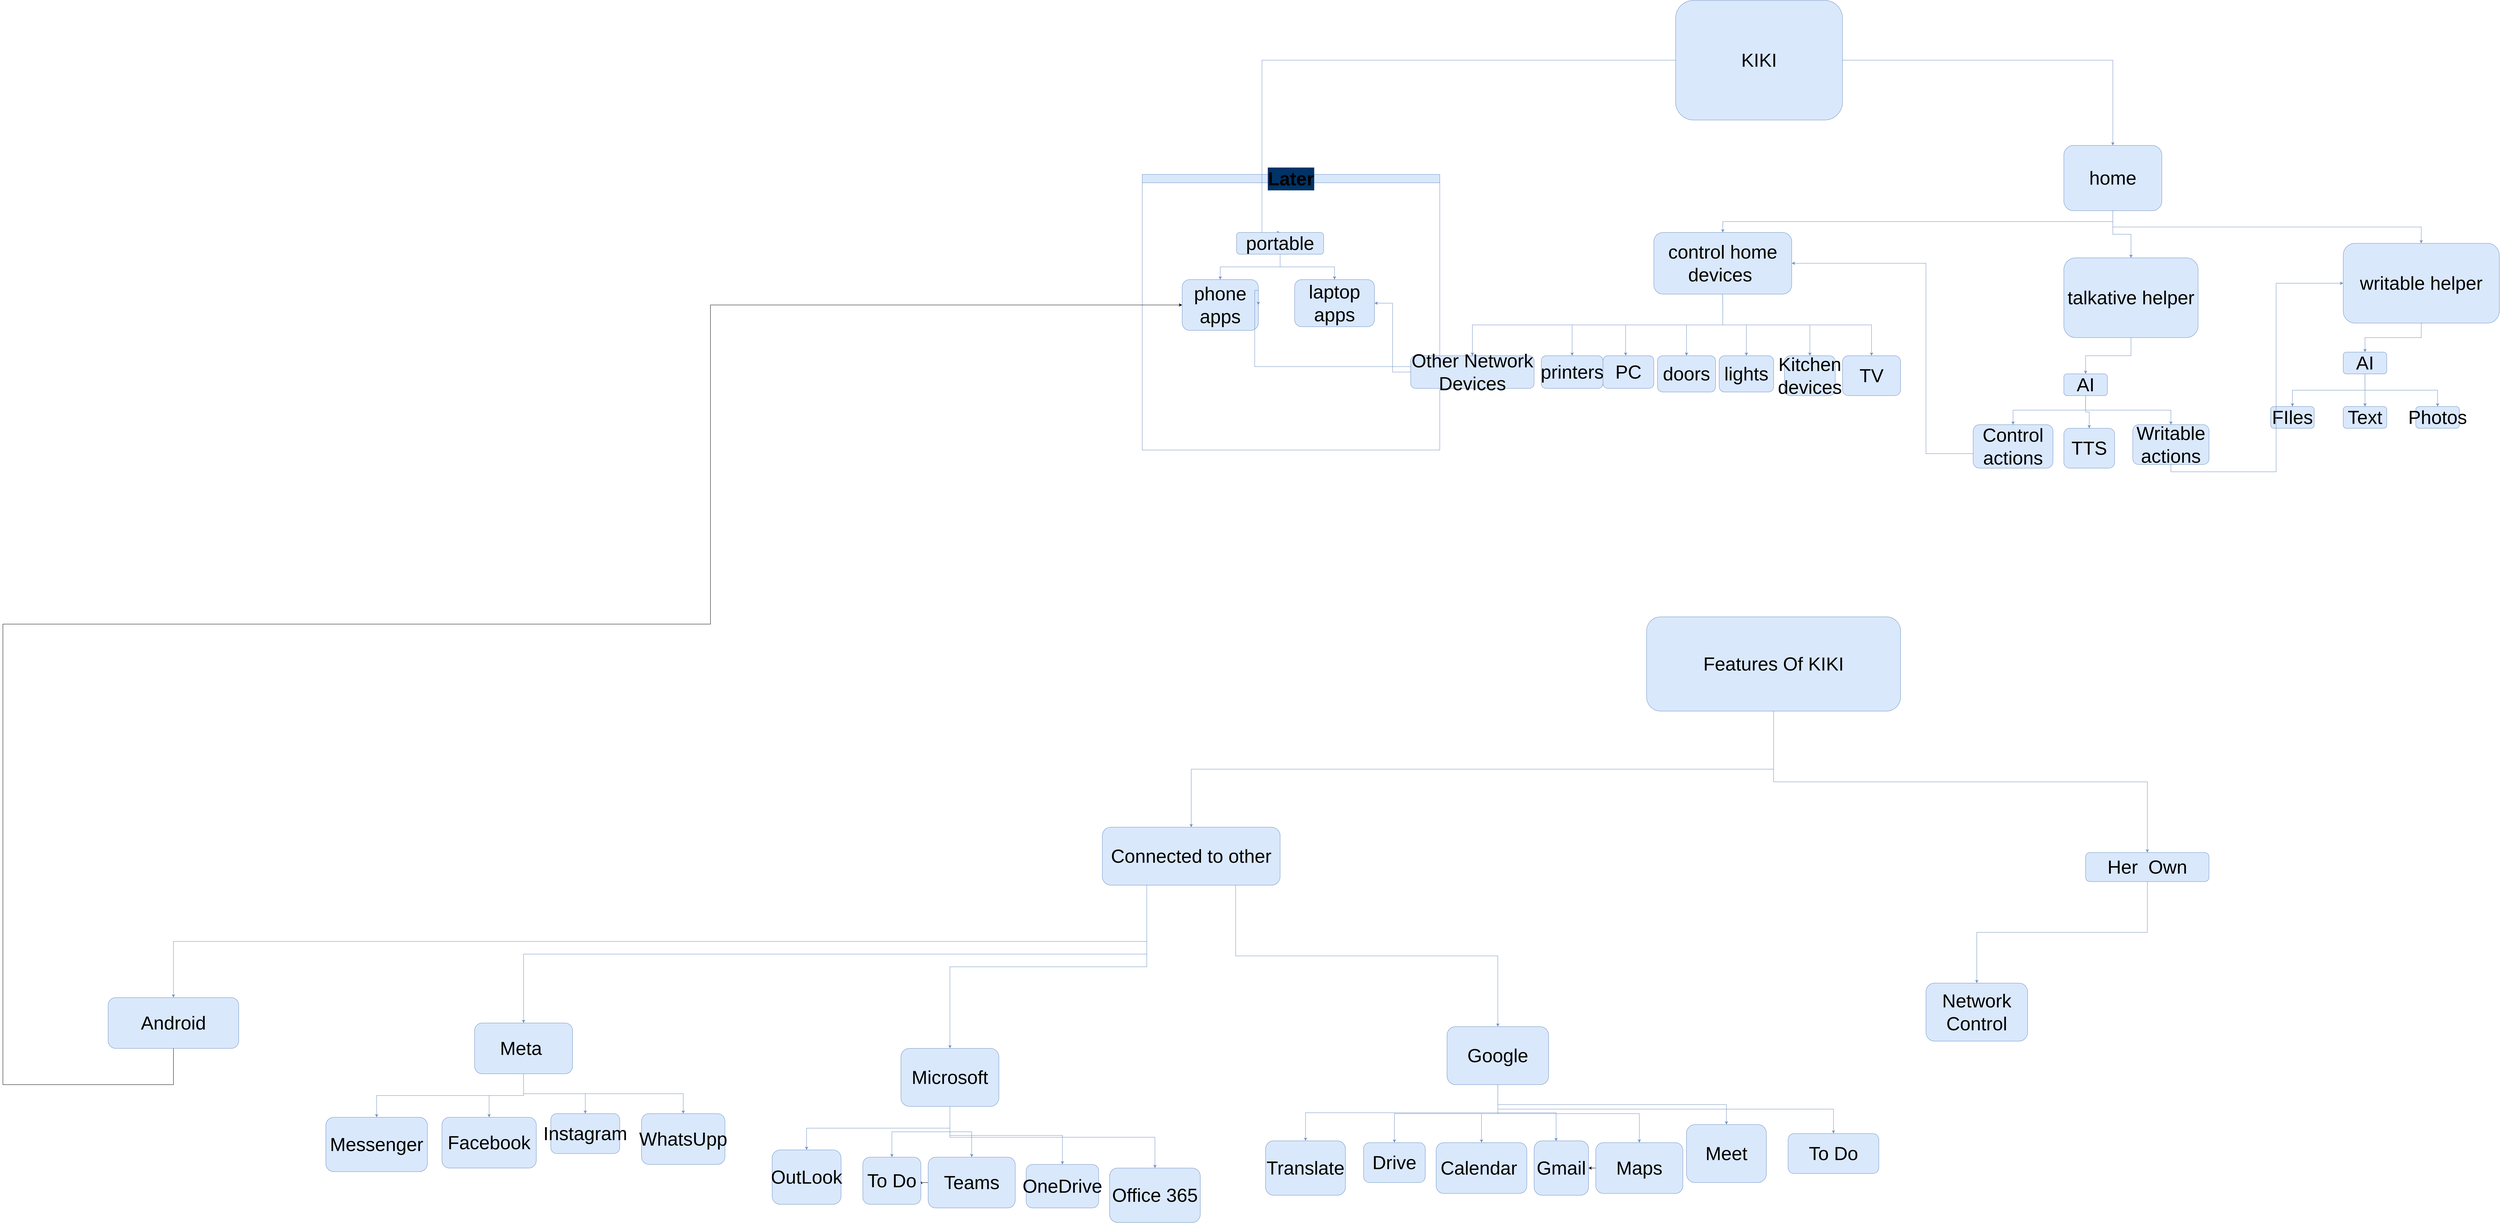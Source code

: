 <mxfile version="21.1.2" type="github">
  <diagram name="Strona-1" id="PI9fa6KRbpcqjx04Dy3F">
    <mxGraphModel dx="9353" dy="3190" grid="1" gridSize="10" guides="1" tooltips="1" connect="1" arrows="1" fold="1" page="0" pageScale="1" pageWidth="827" pageHeight="1169" math="0" shadow="0">
      <root>
        <object label="" id="0">
          <mxCell />
        </object>
        <mxCell id="1" parent="0" />
        <mxCell id="wgz8BLLzfPJGVLbiUXuB-59" value="Later" style="swimlane;whiteSpace=wrap;html=1;strokeColor=#6c8ebf;fillColor=#dae8fc;separatorColor=none;noLabel=0;portConstraintRotation=0;snapToPoint=1;backgroundOutline=0;labelBackgroundColor=#003366;fontSize=52;" parent="1" vertex="1">
          <mxGeometry x="-900" y="390" width="820" height="760" as="geometry" />
        </mxCell>
        <mxCell id="wgz8BLLzfPJGVLbiUXuB-6" style="edgeStyle=orthogonalEdgeStyle;rounded=0;orthogonalLoop=1;jettySize=auto;html=1;exitX=1;exitY=0.5;exitDx=0;exitDy=0;labelBackgroundColor=none;fontColor=default;strokeColor=#6c8ebf;fillColor=#dae8fc;fontSize=52;" parent="1" source="wgz8BLLzfPJGVLbiUXuB-1" target="wgz8BLLzfPJGVLbiUXuB-2" edge="1">
          <mxGeometry relative="1" as="geometry" />
        </mxCell>
        <mxCell id="wgz8BLLzfPJGVLbiUXuB-7" style="edgeStyle=orthogonalEdgeStyle;rounded=0;orthogonalLoop=1;jettySize=auto;html=1;exitX=0;exitY=0.5;exitDx=0;exitDy=0;entryX=0.5;entryY=0;entryDx=0;entryDy=0;labelBackgroundColor=none;fontColor=default;strokeColor=#6c8ebf;fillColor=#dae8fc;fontSize=52;" parent="1" source="wgz8BLLzfPJGVLbiUXuB-1" target="wgz8BLLzfPJGVLbiUXuB-3" edge="1">
          <mxGeometry relative="1" as="geometry">
            <Array as="points">
              <mxPoint x="-570" y="75" />
              <mxPoint x="-570" y="550" />
            </Array>
          </mxGeometry>
        </mxCell>
        <mxCell id="wgz8BLLzfPJGVLbiUXuB-1" value="KIKI" style="rounded=1;whiteSpace=wrap;html=1;labelBackgroundColor=none;fillColor=#dae8fc;strokeColor=#6c8ebf;fontSize=52;" parent="1" vertex="1">
          <mxGeometry x="570" y="-90" width="460" height="330" as="geometry" />
        </mxCell>
        <mxCell id="wgz8BLLzfPJGVLbiUXuB-8" style="edgeStyle=orthogonalEdgeStyle;rounded=0;orthogonalLoop=1;jettySize=auto;html=1;exitX=0.5;exitY=1;exitDx=0;exitDy=0;entryX=0.5;entryY=0;entryDx=0;entryDy=0;labelBackgroundColor=none;fontColor=default;strokeColor=#6c8ebf;fillColor=#dae8fc;fontSize=52;" parent="1" source="wgz8BLLzfPJGVLbiUXuB-2" target="wgz8BLLzfPJGVLbiUXuB-5" edge="1">
          <mxGeometry relative="1" as="geometry" />
        </mxCell>
        <mxCell id="wgz8BLLzfPJGVLbiUXuB-9" style="edgeStyle=orthogonalEdgeStyle;rounded=0;orthogonalLoop=1;jettySize=auto;html=1;exitX=0.5;exitY=1;exitDx=0;exitDy=0;entryX=0.5;entryY=0;entryDx=0;entryDy=0;labelBackgroundColor=none;fontColor=default;strokeColor=#6c8ebf;fillColor=#dae8fc;fontSize=52;" parent="1" source="wgz8BLLzfPJGVLbiUXuB-2" target="wgz8BLLzfPJGVLbiUXuB-4" edge="1">
          <mxGeometry relative="1" as="geometry" />
        </mxCell>
        <mxCell id="wgz8BLLzfPJGVLbiUXuB-11" style="edgeStyle=orthogonalEdgeStyle;rounded=0;orthogonalLoop=1;jettySize=auto;html=1;exitX=0.5;exitY=1;exitDx=0;exitDy=0;labelBackgroundColor=none;fontColor=default;strokeColor=#6c8ebf;fillColor=#dae8fc;fontSize=52;" parent="1" source="wgz8BLLzfPJGVLbiUXuB-2" target="wgz8BLLzfPJGVLbiUXuB-10" edge="1">
          <mxGeometry relative="1" as="geometry" />
        </mxCell>
        <mxCell id="wgz8BLLzfPJGVLbiUXuB-2" value="home" style="rounded=1;whiteSpace=wrap;html=1;labelBackgroundColor=none;fillColor=#dae8fc;strokeColor=#6c8ebf;fontSize=52;" parent="1" vertex="1">
          <mxGeometry x="1639.94" y="310" width="270.06" height="180" as="geometry" />
        </mxCell>
        <mxCell id="wgz8BLLzfPJGVLbiUXuB-16" style="edgeStyle=orthogonalEdgeStyle;rounded=0;orthogonalLoop=1;jettySize=auto;html=1;exitX=0.5;exitY=1;exitDx=0;exitDy=0;entryX=0.5;entryY=0;entryDx=0;entryDy=0;labelBackgroundColor=none;fontColor=default;strokeColor=#6c8ebf;fillColor=#dae8fc;fontSize=52;" parent="1" source="wgz8BLLzfPJGVLbiUXuB-3" target="wgz8BLLzfPJGVLbiUXuB-13" edge="1">
          <mxGeometry relative="1" as="geometry" />
        </mxCell>
        <mxCell id="wgz8BLLzfPJGVLbiUXuB-17" style="edgeStyle=orthogonalEdgeStyle;rounded=0;orthogonalLoop=1;jettySize=auto;html=1;exitX=0.5;exitY=1;exitDx=0;exitDy=0;entryX=0.5;entryY=0;entryDx=0;entryDy=0;labelBackgroundColor=none;fontColor=default;strokeColor=#6c8ebf;fillColor=#dae8fc;fontSize=52;" parent="1" source="wgz8BLLzfPJGVLbiUXuB-3" target="wgz8BLLzfPJGVLbiUXuB-14" edge="1">
          <mxGeometry relative="1" as="geometry" />
        </mxCell>
        <mxCell id="wgz8BLLzfPJGVLbiUXuB-3" value="portable" style="rounded=1;whiteSpace=wrap;html=1;labelBackgroundColor=none;fillColor=#dae8fc;strokeColor=#6c8ebf;fontSize=52;" parent="1" vertex="1">
          <mxGeometry x="-640" y="550" width="240" height="60" as="geometry" />
        </mxCell>
        <mxCell id="wgz8BLLzfPJGVLbiUXuB-19" style="edgeStyle=orthogonalEdgeStyle;rounded=0;orthogonalLoop=1;jettySize=auto;html=1;exitX=0.5;exitY=1;exitDx=0;exitDy=0;labelBackgroundColor=none;fontColor=default;strokeColor=#6c8ebf;fillColor=#dae8fc;fontSize=52;" parent="1" source="wgz8BLLzfPJGVLbiUXuB-4" target="wgz8BLLzfPJGVLbiUXuB-18" edge="1">
          <mxGeometry relative="1" as="geometry" />
        </mxCell>
        <mxCell id="wgz8BLLzfPJGVLbiUXuB-4" value="talkative helper" style="rounded=1;whiteSpace=wrap;html=1;labelBackgroundColor=none;fillColor=#dae8fc;strokeColor=#6c8ebf;fontSize=52;" parent="1" vertex="1">
          <mxGeometry x="1639.94" y="620" width="370.06" height="220" as="geometry" />
        </mxCell>
        <mxCell id="wgz8BLLzfPJGVLbiUXuB-38" style="edgeStyle=orthogonalEdgeStyle;rounded=0;orthogonalLoop=1;jettySize=auto;html=1;exitX=0.5;exitY=1;exitDx=0;exitDy=0;entryX=0.5;entryY=0;entryDx=0;entryDy=0;labelBackgroundColor=none;fontColor=default;strokeColor=#6c8ebf;fillColor=#dae8fc;fontSize=52;" parent="1" source="wgz8BLLzfPJGVLbiUXuB-5" target="wgz8BLLzfPJGVLbiUXuB-37" edge="1">
          <mxGeometry relative="1" as="geometry" />
        </mxCell>
        <mxCell id="wgz8BLLzfPJGVLbiUXuB-41" style="edgeStyle=orthogonalEdgeStyle;rounded=0;orthogonalLoop=1;jettySize=auto;html=1;exitX=0.5;exitY=1;exitDx=0;exitDy=0;entryX=0.5;entryY=0;entryDx=0;entryDy=0;labelBackgroundColor=none;fontColor=default;strokeColor=#6c8ebf;fillColor=#dae8fc;fontSize=52;" parent="1" source="wgz8BLLzfPJGVLbiUXuB-5" target="wgz8BLLzfPJGVLbiUXuB-39" edge="1">
          <mxGeometry relative="1" as="geometry" />
        </mxCell>
        <mxCell id="wgz8BLLzfPJGVLbiUXuB-42" style="edgeStyle=orthogonalEdgeStyle;rounded=0;orthogonalLoop=1;jettySize=auto;html=1;exitX=0.5;exitY=1;exitDx=0;exitDy=0;labelBackgroundColor=none;fontColor=default;strokeColor=#6c8ebf;fillColor=#dae8fc;fontSize=52;" parent="1" source="wgz8BLLzfPJGVLbiUXuB-5" target="wgz8BLLzfPJGVLbiUXuB-40" edge="1">
          <mxGeometry relative="1" as="geometry" />
        </mxCell>
        <mxCell id="wgz8BLLzfPJGVLbiUXuB-51" style="edgeStyle=orthogonalEdgeStyle;rounded=0;orthogonalLoop=1;jettySize=auto;html=1;exitX=0.5;exitY=1;exitDx=0;exitDy=0;entryX=0.445;entryY=-0.001;entryDx=0;entryDy=0;entryPerimeter=0;labelBackgroundColor=none;fontColor=default;strokeColor=#6c8ebf;fillColor=#dae8fc;fontSize=52;" parent="1" source="wgz8BLLzfPJGVLbiUXuB-5" target="wgz8BLLzfPJGVLbiUXuB-50" edge="1">
          <mxGeometry relative="1" as="geometry" />
        </mxCell>
        <mxCell id="wgz8BLLzfPJGVLbiUXuB-53" style="edgeStyle=orthogonalEdgeStyle;rounded=0;orthogonalLoop=1;jettySize=auto;html=1;exitX=0.5;exitY=1;exitDx=0;exitDy=0;labelBackgroundColor=none;fontColor=default;strokeColor=#6c8ebf;fillColor=#dae8fc;fontSize=52;" parent="1" source="wgz8BLLzfPJGVLbiUXuB-5" target="wgz8BLLzfPJGVLbiUXuB-52" edge="1">
          <mxGeometry relative="1" as="geometry" />
        </mxCell>
        <mxCell id="wgz8BLLzfPJGVLbiUXuB-55" style="edgeStyle=orthogonalEdgeStyle;rounded=0;orthogonalLoop=1;jettySize=auto;html=1;exitX=0.5;exitY=1;exitDx=0;exitDy=0;entryX=0.5;entryY=0;entryDx=0;entryDy=0;labelBackgroundColor=none;fontColor=default;strokeColor=#6c8ebf;fillColor=#dae8fc;fontSize=52;" parent="1" source="wgz8BLLzfPJGVLbiUXuB-5" target="wgz8BLLzfPJGVLbiUXuB-54" edge="1">
          <mxGeometry relative="1" as="geometry">
            <mxPoint x="129.999" y="890" as="targetPoint" />
          </mxGeometry>
        </mxCell>
        <mxCell id="wgz8BLLzfPJGVLbiUXuB-58" style="edgeStyle=orthogonalEdgeStyle;rounded=0;orthogonalLoop=1;jettySize=auto;html=1;exitX=0.5;exitY=1;exitDx=0;exitDy=0;entryX=0.5;entryY=0;entryDx=0;entryDy=0;labelBackgroundColor=none;fontColor=default;strokeColor=#6c8ebf;fillColor=#dae8fc;fontSize=52;" parent="1" source="wgz8BLLzfPJGVLbiUXuB-5" target="wgz8BLLzfPJGVLbiUXuB-15" edge="1">
          <mxGeometry relative="1" as="geometry" />
        </mxCell>
        <mxCell id="wgz8BLLzfPJGVLbiUXuB-5" value="control home devices&amp;nbsp;" style="rounded=1;whiteSpace=wrap;html=1;labelBackgroundColor=none;fillColor=#dae8fc;strokeColor=#6c8ebf;fontSize=52;" parent="1" vertex="1">
          <mxGeometry x="509.94" y="550" width="380.06" height="170" as="geometry" />
        </mxCell>
        <mxCell id="wgz8BLLzfPJGVLbiUXuB-21" style="edgeStyle=orthogonalEdgeStyle;rounded=0;orthogonalLoop=1;jettySize=auto;html=1;exitX=0.5;exitY=1;exitDx=0;exitDy=0;labelBackgroundColor=none;fontColor=default;strokeColor=#6c8ebf;fillColor=#dae8fc;fontSize=52;" parent="1" source="wgz8BLLzfPJGVLbiUXuB-10" target="wgz8BLLzfPJGVLbiUXuB-20" edge="1">
          <mxGeometry relative="1" as="geometry" />
        </mxCell>
        <mxCell id="wgz8BLLzfPJGVLbiUXuB-10" value="writable helper" style="rounded=1;whiteSpace=wrap;html=1;labelBackgroundColor=none;fillColor=#dae8fc;strokeColor=#6c8ebf;fontSize=52;" parent="1" vertex="1">
          <mxGeometry x="2409.94" y="580" width="430.06" height="220" as="geometry" />
        </mxCell>
        <mxCell id="wgz8BLLzfPJGVLbiUXuB-13" value="phone apps" style="rounded=1;whiteSpace=wrap;html=1;labelBackgroundColor=none;fillColor=#dae8fc;strokeColor=#6c8ebf;fontSize=52;" parent="1" vertex="1">
          <mxGeometry x="-790" y="680" width="210" height="140" as="geometry" />
        </mxCell>
        <mxCell id="wgz8BLLzfPJGVLbiUXuB-14" value="laptop apps" style="rounded=1;whiteSpace=wrap;html=1;labelBackgroundColor=none;fillColor=#dae8fc;strokeColor=#6c8ebf;fontSize=52;" parent="1" vertex="1">
          <mxGeometry x="-480" y="680" width="220" height="130" as="geometry" />
        </mxCell>
        <mxCell id="wgz8BLLzfPJGVLbiUXuB-15" value="TV" style="rounded=1;whiteSpace=wrap;html=1;labelBackgroundColor=none;fillColor=#dae8fc;strokeColor=#6c8ebf;fontSize=52;" parent="1" vertex="1">
          <mxGeometry x="1029.94" y="890" width="160.06" height="110" as="geometry" />
        </mxCell>
        <mxCell id="wgz8BLLzfPJGVLbiUXuB-23" style="edgeStyle=orthogonalEdgeStyle;rounded=0;orthogonalLoop=1;jettySize=auto;html=1;exitX=0.5;exitY=1;exitDx=0;exitDy=0;entryX=0.5;entryY=0;entryDx=0;entryDy=0;labelBackgroundColor=none;fontColor=default;strokeColor=#6c8ebf;fillColor=#dae8fc;fontSize=52;" parent="1" source="wgz8BLLzfPJGVLbiUXuB-18" target="wgz8BLLzfPJGVLbiUXuB-22" edge="1">
          <mxGeometry relative="1" as="geometry" />
        </mxCell>
        <mxCell id="wgz8BLLzfPJGVLbiUXuB-32" style="edgeStyle=orthogonalEdgeStyle;rounded=0;orthogonalLoop=1;jettySize=auto;html=1;exitX=0.5;exitY=1;exitDx=0;exitDy=0;entryX=0.5;entryY=0;entryDx=0;entryDy=0;labelBackgroundColor=none;fontColor=default;strokeColor=#6c8ebf;fillColor=#dae8fc;fontSize=52;" parent="1" source="wgz8BLLzfPJGVLbiUXuB-18" target="wgz8BLLzfPJGVLbiUXuB-31" edge="1">
          <mxGeometry relative="1" as="geometry" />
        </mxCell>
        <mxCell id="wgz8BLLzfPJGVLbiUXuB-35" style="edgeStyle=orthogonalEdgeStyle;rounded=0;orthogonalLoop=1;jettySize=auto;html=1;exitX=0.5;exitY=1;exitDx=0;exitDy=0;entryX=0.5;entryY=0;entryDx=0;entryDy=0;labelBackgroundColor=none;fontColor=default;strokeColor=#6c8ebf;fillColor=#dae8fc;fontSize=52;" parent="1" source="wgz8BLLzfPJGVLbiUXuB-18" target="wgz8BLLzfPJGVLbiUXuB-34" edge="1">
          <mxGeometry relative="1" as="geometry">
            <mxPoint x="1500" y="1080" as="targetPoint" />
          </mxGeometry>
        </mxCell>
        <mxCell id="wgz8BLLzfPJGVLbiUXuB-18" value="AI" style="rounded=1;whiteSpace=wrap;html=1;labelBackgroundColor=none;fillColor=#dae8fc;strokeColor=#6c8ebf;fontSize=52;" parent="1" vertex="1">
          <mxGeometry x="1639.94" y="940" width="120" height="60" as="geometry" />
        </mxCell>
        <mxCell id="wgz8BLLzfPJGVLbiUXuB-27" style="edgeStyle=orthogonalEdgeStyle;rounded=0;orthogonalLoop=1;jettySize=auto;html=1;exitX=0.5;exitY=1;exitDx=0;exitDy=0;entryX=0.5;entryY=0;entryDx=0;entryDy=0;labelBackgroundColor=none;fontColor=default;strokeColor=#6c8ebf;fillColor=#dae8fc;fontSize=52;" parent="1" source="wgz8BLLzfPJGVLbiUXuB-20" target="wgz8BLLzfPJGVLbiUXuB-24" edge="1">
          <mxGeometry relative="1" as="geometry" />
        </mxCell>
        <mxCell id="wgz8BLLzfPJGVLbiUXuB-28" style="edgeStyle=orthogonalEdgeStyle;rounded=0;orthogonalLoop=1;jettySize=auto;html=1;exitX=0.5;exitY=1;exitDx=0;exitDy=0;entryX=0.5;entryY=0;entryDx=0;entryDy=0;labelBackgroundColor=none;fontColor=default;strokeColor=#6c8ebf;fillColor=#dae8fc;fontSize=52;" parent="1" source="wgz8BLLzfPJGVLbiUXuB-20" target="wgz8BLLzfPJGVLbiUXuB-25" edge="1">
          <mxGeometry relative="1" as="geometry" />
        </mxCell>
        <mxCell id="wgz8BLLzfPJGVLbiUXuB-29" style="edgeStyle=orthogonalEdgeStyle;rounded=0;orthogonalLoop=1;jettySize=auto;html=1;exitX=0.5;exitY=1;exitDx=0;exitDy=0;entryX=0.5;entryY=0;entryDx=0;entryDy=0;labelBackgroundColor=none;fontColor=default;strokeColor=#6c8ebf;fillColor=#dae8fc;fontSize=52;" parent="1" source="wgz8BLLzfPJGVLbiUXuB-20" target="wgz8BLLzfPJGVLbiUXuB-26" edge="1">
          <mxGeometry relative="1" as="geometry" />
        </mxCell>
        <mxCell id="wgz8BLLzfPJGVLbiUXuB-20" value="AI" style="rounded=1;whiteSpace=wrap;html=1;labelBackgroundColor=none;fillColor=#dae8fc;strokeColor=#6c8ebf;fontSize=52;" parent="1" vertex="1">
          <mxGeometry x="2409.94" y="880" width="120" height="60" as="geometry" />
        </mxCell>
        <mxCell id="wgz8BLLzfPJGVLbiUXuB-22" value="TTS" style="rounded=1;whiteSpace=wrap;html=1;labelBackgroundColor=none;fillColor=#dae8fc;strokeColor=#6c8ebf;fontSize=52;" parent="1" vertex="1">
          <mxGeometry x="1639.94" y="1090" width="140" height="110" as="geometry" />
        </mxCell>
        <mxCell id="wgz8BLLzfPJGVLbiUXuB-24" value="FIles" style="rounded=1;whiteSpace=wrap;html=1;labelBackgroundColor=none;fillColor=#dae8fc;strokeColor=#6c8ebf;fontSize=52;" parent="1" vertex="1">
          <mxGeometry x="2209.94" y="1030" width="120" height="60" as="geometry" />
        </mxCell>
        <mxCell id="wgz8BLLzfPJGVLbiUXuB-25" value="Text" style="rounded=1;whiteSpace=wrap;html=1;labelBackgroundColor=none;fillColor=#dae8fc;strokeColor=#6c8ebf;fontSize=52;" parent="1" vertex="1">
          <mxGeometry x="2409.94" y="1030" width="120" height="60" as="geometry" />
        </mxCell>
        <mxCell id="wgz8BLLzfPJGVLbiUXuB-26" value="Photos" style="rounded=1;whiteSpace=wrap;html=1;labelBackgroundColor=none;fillColor=#dae8fc;strokeColor=#6c8ebf;fontSize=52;" parent="1" vertex="1">
          <mxGeometry x="2609.94" y="1030" width="120" height="60" as="geometry" />
        </mxCell>
        <mxCell id="wgz8BLLzfPJGVLbiUXuB-33" style="edgeStyle=orthogonalEdgeStyle;rounded=0;orthogonalLoop=1;jettySize=auto;html=1;exitX=0.5;exitY=1;exitDx=0;exitDy=0;entryX=0;entryY=0.5;entryDx=0;entryDy=0;labelBackgroundColor=none;fontColor=default;strokeColor=#6c8ebf;fillColor=#dae8fc;fontSize=52;" parent="1" source="wgz8BLLzfPJGVLbiUXuB-31" target="wgz8BLLzfPJGVLbiUXuB-10" edge="1">
          <mxGeometry relative="1" as="geometry" />
        </mxCell>
        <mxCell id="wgz8BLLzfPJGVLbiUXuB-31" value="Writable actions" style="rounded=1;whiteSpace=wrap;html=1;labelBackgroundColor=none;fillColor=#dae8fc;strokeColor=#6c8ebf;fontSize=52;" parent="1" vertex="1">
          <mxGeometry x="1829.94" y="1080" width="210.06" height="110" as="geometry" />
        </mxCell>
        <mxCell id="wgz8BLLzfPJGVLbiUXuB-36" style="edgeStyle=orthogonalEdgeStyle;rounded=0;orthogonalLoop=1;jettySize=auto;html=1;exitX=0.5;exitY=1;exitDx=0;exitDy=0;entryX=1;entryY=0.5;entryDx=0;entryDy=0;labelBackgroundColor=none;fontColor=default;strokeColor=#6c8ebf;fillColor=#dae8fc;fontSize=52;" parent="1" source="wgz8BLLzfPJGVLbiUXuB-34" target="wgz8BLLzfPJGVLbiUXuB-5" edge="1">
          <mxGeometry relative="1" as="geometry">
            <mxPoint x="1230" y="750" as="targetPoint" />
            <Array as="points">
              <mxPoint x="1540" y="1160" />
              <mxPoint x="1260" y="1160" />
              <mxPoint x="1260" y="690" />
            </Array>
          </mxGeometry>
        </mxCell>
        <mxCell id="wgz8BLLzfPJGVLbiUXuB-34" value="Control actions" style="rounded=1;whiteSpace=wrap;html=1;labelBackgroundColor=none;fillColor=#dae8fc;strokeColor=#6c8ebf;fontSize=52;" parent="1" vertex="1">
          <mxGeometry x="1390" y="1080" width="220" height="120" as="geometry" />
        </mxCell>
        <mxCell id="wgz8BLLzfPJGVLbiUXuB-37" value="lights" style="rounded=1;whiteSpace=wrap;html=1;labelBackgroundColor=none;fillColor=#dae8fc;strokeColor=#6c8ebf;fontSize=52;" parent="1" vertex="1">
          <mxGeometry x="690" y="890" width="150.06" height="100" as="geometry" />
        </mxCell>
        <mxCell id="wgz8BLLzfPJGVLbiUXuB-39" value="doors" style="rounded=1;whiteSpace=wrap;html=1;labelBackgroundColor=none;fillColor=#dae8fc;strokeColor=#6c8ebf;fontSize=52;" parent="1" vertex="1">
          <mxGeometry x="520" y="890" width="160.06" height="100" as="geometry" />
        </mxCell>
        <mxCell id="wgz8BLLzfPJGVLbiUXuB-40" value="printers" style="rounded=1;whiteSpace=wrap;html=1;labelBackgroundColor=none;fillColor=#dae8fc;strokeColor=#6c8ebf;fontSize=52;" parent="1" vertex="1">
          <mxGeometry x="199.82" y="890" width="170.06" height="90" as="geometry" />
        </mxCell>
        <mxCell id="wgz8BLLzfPJGVLbiUXuB-50" value="PC" style="rounded=1;whiteSpace=wrap;html=1;labelBackgroundColor=none;fillColor=#dae8fc;strokeColor=#6c8ebf;fontSize=52;" parent="1" vertex="1">
          <mxGeometry x="369.88" y="890" width="140.06" height="90" as="geometry" />
        </mxCell>
        <mxCell id="wgz8BLLzfPJGVLbiUXuB-52" value="Kitchen devices" style="rounded=1;whiteSpace=wrap;html=1;labelBackgroundColor=none;fillColor=#dae8fc;strokeColor=#6c8ebf;fontSize=52;" parent="1" vertex="1">
          <mxGeometry x="869.94" y="890" width="140.06" height="110" as="geometry" />
        </mxCell>
        <mxCell id="wgz8BLLzfPJGVLbiUXuB-56" style="edgeStyle=orthogonalEdgeStyle;rounded=0;orthogonalLoop=1;jettySize=auto;html=1;exitX=0;exitY=0.5;exitDx=0;exitDy=0;entryX=1;entryY=0.5;entryDx=0;entryDy=0;labelBackgroundColor=none;fontColor=default;strokeColor=#6c8ebf;fillColor=#dae8fc;fontSize=52;" parent="1" source="wgz8BLLzfPJGVLbiUXuB-54" target="wgz8BLLzfPJGVLbiUXuB-14" edge="1">
          <mxGeometry relative="1" as="geometry" />
        </mxCell>
        <mxCell id="wgz8BLLzfPJGVLbiUXuB-57" style="edgeStyle=orthogonalEdgeStyle;rounded=0;orthogonalLoop=1;jettySize=auto;html=1;exitX=0;exitY=0.5;exitDx=0;exitDy=0;entryX=1;entryY=0.5;entryDx=0;entryDy=0;labelBackgroundColor=none;fontColor=default;strokeColor=#6c8ebf;fillColor=#dae8fc;fontSize=52;" parent="1" source="wgz8BLLzfPJGVLbiUXuB-54" target="wgz8BLLzfPJGVLbiUXuB-13" edge="1">
          <mxGeometry relative="1" as="geometry">
            <Array as="points">
              <mxPoint x="-590" y="920" />
              <mxPoint x="-590" y="710" />
            </Array>
          </mxGeometry>
        </mxCell>
        <mxCell id="wgz8BLLzfPJGVLbiUXuB-54" value="Other Network Devices" style="rounded=1;whiteSpace=wrap;html=1;labelBackgroundColor=none;fillColor=#dae8fc;strokeColor=#6c8ebf;fontSize=52;" parent="1" vertex="1">
          <mxGeometry x="-160.06" y="890" width="340" height="90" as="geometry" />
        </mxCell>
        <mxCell id="wgz8BLLzfPJGVLbiUXuB-68" style="edgeStyle=orthogonalEdgeStyle;rounded=0;orthogonalLoop=1;jettySize=auto;html=1;exitX=0.5;exitY=1;exitDx=0;exitDy=0;shadow=0;fillColor=#dae8fc;strokeColor=#6c8ebf;fontSize=52;" parent="1" source="wgz8BLLzfPJGVLbiUXuB-60" target="wgz8BLLzfPJGVLbiUXuB-62" edge="1">
          <mxGeometry relative="1" as="geometry" />
        </mxCell>
        <mxCell id="wgz8BLLzfPJGVLbiUXuB-69" style="edgeStyle=orthogonalEdgeStyle;rounded=0;orthogonalLoop=1;jettySize=auto;html=1;exitX=0.5;exitY=1;exitDx=0;exitDy=0;entryX=0.404;entryY=0.005;entryDx=0;entryDy=0;entryPerimeter=0;shadow=0;fillColor=#dae8fc;strokeColor=#6c8ebf;fontSize=52;" parent="1" source="wgz8BLLzfPJGVLbiUXuB-60" target="wgz8BLLzfPJGVLbiUXuB-64" edge="1">
          <mxGeometry relative="1" as="geometry" />
        </mxCell>
        <mxCell id="wgz8BLLzfPJGVLbiUXuB-70" style="edgeStyle=orthogonalEdgeStyle;rounded=0;orthogonalLoop=1;jettySize=auto;html=1;exitX=0.5;exitY=1;exitDx=0;exitDy=0;entryX=0.5;entryY=0;entryDx=0;entryDy=0;shadow=0;fillColor=#dae8fc;strokeColor=#6c8ebf;fontSize=52;" parent="1" source="wgz8BLLzfPJGVLbiUXuB-60" target="wgz8BLLzfPJGVLbiUXuB-65" edge="1">
          <mxGeometry relative="1" as="geometry" />
        </mxCell>
        <mxCell id="wgz8BLLzfPJGVLbiUXuB-71" style="edgeStyle=orthogonalEdgeStyle;rounded=0;orthogonalLoop=1;jettySize=auto;html=1;exitX=0.5;exitY=1;exitDx=0;exitDy=0;entryX=0.5;entryY=0;entryDx=0;entryDy=0;shadow=0;fillColor=#dae8fc;strokeColor=#6c8ebf;fontSize=52;" parent="1" source="wgz8BLLzfPJGVLbiUXuB-60" target="wgz8BLLzfPJGVLbiUXuB-66" edge="1">
          <mxGeometry relative="1" as="geometry" />
        </mxCell>
        <mxCell id="wgz8BLLzfPJGVLbiUXuB-73" style="edgeStyle=orthogonalEdgeStyle;rounded=0;orthogonalLoop=1;jettySize=auto;html=1;exitX=0.5;exitY=1;exitDx=0;exitDy=0;entryX=0.5;entryY=0;entryDx=0;entryDy=0;shadow=0;fillColor=#dae8fc;strokeColor=#6c8ebf;fontSize=52;" parent="1" source="wgz8BLLzfPJGVLbiUXuB-60" target="wgz8BLLzfPJGVLbiUXuB-67" edge="1">
          <mxGeometry relative="1" as="geometry" />
        </mxCell>
        <mxCell id="wgz8BLLzfPJGVLbiUXuB-75" style="edgeStyle=orthogonalEdgeStyle;rounded=0;orthogonalLoop=1;jettySize=auto;html=1;exitX=0.5;exitY=1;exitDx=0;exitDy=0;entryX=0.5;entryY=0;entryDx=0;entryDy=0;shadow=0;fillColor=#dae8fc;strokeColor=#6c8ebf;fontSize=52;" parent="1" source="wgz8BLLzfPJGVLbiUXuB-60" target="wgz8BLLzfPJGVLbiUXuB-74" edge="1">
          <mxGeometry relative="1" as="geometry" />
        </mxCell>
        <mxCell id="wgz8BLLzfPJGVLbiUXuB-88" style="edgeStyle=orthogonalEdgeStyle;rounded=0;orthogonalLoop=1;jettySize=auto;html=1;exitX=0.5;exitY=1;exitDx=0;exitDy=0;entryX=0.5;entryY=0;entryDx=0;entryDy=0;fillColor=#dae8fc;strokeColor=#6c8ebf;fontSize=52;" parent="1" source="wgz8BLLzfPJGVLbiUXuB-60" target="wgz8BLLzfPJGVLbiUXuB-87" edge="1">
          <mxGeometry relative="1" as="geometry" />
        </mxCell>
        <mxCell id="wgz8BLLzfPJGVLbiUXuB-60" value="Google" style="rounded=1;whiteSpace=wrap;html=1;fillColor=#dae8fc;strokeColor=#6c8ebf;fontSize=52;" parent="1" vertex="1">
          <mxGeometry x="-60.0" y="2740" width="280.06" height="160" as="geometry" />
        </mxCell>
        <mxCell id="wgz8BLLzfPJGVLbiUXuB-62" value="Calendar&amp;nbsp;" style="rounded=1;whiteSpace=wrap;html=1;shadow=0;fillColor=#dae8fc;strokeColor=#6c8ebf;fontSize=52;" parent="1" vertex="1">
          <mxGeometry x="-90" y="3060" width="250" height="140" as="geometry" />
        </mxCell>
        <mxCell id="wgz8BLLzfPJGVLbiUXuB-64" value="Gmail" style="rounded=1;whiteSpace=wrap;html=1;shadow=0;fillColor=#dae8fc;strokeColor=#6c8ebf;fontSize=52;" parent="1" vertex="1">
          <mxGeometry x="180" y="3055" width="150" height="150" as="geometry" />
        </mxCell>
        <mxCell id="m3BGGVv8fKy3V24QByVO-4" value="" style="edgeStyle=orthogonalEdgeStyle;rounded=0;orthogonalLoop=1;jettySize=auto;html=1;" edge="1" parent="1" source="wgz8BLLzfPJGVLbiUXuB-65" target="wgz8BLLzfPJGVLbiUXuB-64">
          <mxGeometry relative="1" as="geometry" />
        </mxCell>
        <mxCell id="wgz8BLLzfPJGVLbiUXuB-65" value="Maps" style="rounded=1;whiteSpace=wrap;html=1;shadow=0;fillColor=#dae8fc;strokeColor=#6c8ebf;fontSize=52;" parent="1" vertex="1">
          <mxGeometry x="350" y="3060" width="240" height="140" as="geometry" />
        </mxCell>
        <mxCell id="wgz8BLLzfPJGVLbiUXuB-66" value="Drive" style="rounded=1;whiteSpace=wrap;html=1;shadow=0;fillColor=#dae8fc;strokeColor=#6c8ebf;fontSize=52;" parent="1" vertex="1">
          <mxGeometry x="-290" y="3060" width="170" height="110" as="geometry" />
        </mxCell>
        <mxCell id="wgz8BLLzfPJGVLbiUXuB-67" value="Meet" style="rounded=1;whiteSpace=wrap;html=1;shadow=0;fillColor=#dae8fc;strokeColor=#6c8ebf;fontSize=52;" parent="1" vertex="1">
          <mxGeometry x="600" y="3010" width="220.06" height="160" as="geometry" />
        </mxCell>
        <mxCell id="wgz8BLLzfPJGVLbiUXuB-74" value="Translate" style="rounded=1;whiteSpace=wrap;html=1;shadow=0;fillColor=#dae8fc;strokeColor=#6c8ebf;fontSize=52;" parent="1" vertex="1">
          <mxGeometry x="-560" y="3055" width="220" height="150" as="geometry" />
        </mxCell>
        <mxCell id="wgz8BLLzfPJGVLbiUXuB-89" style="edgeStyle=orthogonalEdgeStyle;rounded=0;orthogonalLoop=1;jettySize=auto;html=1;exitX=0.5;exitY=1;exitDx=0;exitDy=0;entryX=0.5;entryY=0;entryDx=0;entryDy=0;fillColor=#dae8fc;strokeColor=#6c8ebf;fontSize=52;" parent="1" source="wgz8BLLzfPJGVLbiUXuB-78" target="wgz8BLLzfPJGVLbiUXuB-83" edge="1">
          <mxGeometry relative="1" as="geometry" />
        </mxCell>
        <mxCell id="wgz8BLLzfPJGVLbiUXuB-90" style="edgeStyle=orthogonalEdgeStyle;rounded=0;orthogonalLoop=1;jettySize=auto;html=1;exitX=0.5;exitY=1;exitDx=0;exitDy=0;entryX=0.5;entryY=0;entryDx=0;entryDy=0;fillColor=#dae8fc;strokeColor=#6c8ebf;fontSize=52;" parent="1" source="wgz8BLLzfPJGVLbiUXuB-78" target="wgz8BLLzfPJGVLbiUXuB-82" edge="1">
          <mxGeometry relative="1" as="geometry" />
        </mxCell>
        <mxCell id="wgz8BLLzfPJGVLbiUXuB-91" style="edgeStyle=orthogonalEdgeStyle;rounded=0;orthogonalLoop=1;jettySize=auto;html=1;exitX=0.5;exitY=1;exitDx=0;exitDy=0;entryX=0.5;entryY=0;entryDx=0;entryDy=0;fillColor=#dae8fc;strokeColor=#6c8ebf;fontSize=52;" parent="1" source="wgz8BLLzfPJGVLbiUXuB-78" target="wgz8BLLzfPJGVLbiUXuB-81" edge="1">
          <mxGeometry relative="1" as="geometry" />
        </mxCell>
        <mxCell id="wgz8BLLzfPJGVLbiUXuB-92" style="edgeStyle=orthogonalEdgeStyle;rounded=0;orthogonalLoop=1;jettySize=auto;html=1;exitX=0.5;exitY=1;exitDx=0;exitDy=0;entryX=0.5;entryY=0;entryDx=0;entryDy=0;fillColor=#dae8fc;strokeColor=#6c8ebf;fontSize=52;" parent="1" source="wgz8BLLzfPJGVLbiUXuB-78" target="wgz8BLLzfPJGVLbiUXuB-86" edge="1">
          <mxGeometry relative="1" as="geometry">
            <mxPoint x="-1070" y="3090" as="targetPoint" />
          </mxGeometry>
        </mxCell>
        <mxCell id="wgz8BLLzfPJGVLbiUXuB-93" style="edgeStyle=orthogonalEdgeStyle;rounded=0;orthogonalLoop=1;jettySize=auto;html=1;exitX=0.5;exitY=1;exitDx=0;exitDy=0;entryX=0.5;entryY=0;entryDx=0;entryDy=0;fillColor=#dae8fc;strokeColor=#6c8ebf;fontSize=52;" parent="1" source="wgz8BLLzfPJGVLbiUXuB-78" target="wgz8BLLzfPJGVLbiUXuB-84" edge="1">
          <mxGeometry relative="1" as="geometry" />
        </mxCell>
        <mxCell id="wgz8BLLzfPJGVLbiUXuB-78" value="Microsoft" style="rounded=1;whiteSpace=wrap;html=1;fillColor=#dae8fc;strokeColor=#6c8ebf;fontSize=52;" parent="1" vertex="1">
          <mxGeometry x="-1565" y="2800" width="270" height="160" as="geometry" />
        </mxCell>
        <mxCell id="wgz8BLLzfPJGVLbiUXuB-81" value="OneDrive" style="rounded=1;whiteSpace=wrap;html=1;fillColor=#dae8fc;strokeColor=#6c8ebf;fontSize=52;" parent="1" vertex="1">
          <mxGeometry x="-1220" y="3120" width="200" height="120" as="geometry" />
        </mxCell>
        <mxCell id="m3BGGVv8fKy3V24QByVO-1" value="" style="edgeStyle=orthogonalEdgeStyle;rounded=0;orthogonalLoop=1;jettySize=auto;html=1;" edge="1" parent="1" source="wgz8BLLzfPJGVLbiUXuB-82" target="wgz8BLLzfPJGVLbiUXuB-83">
          <mxGeometry relative="1" as="geometry" />
        </mxCell>
        <mxCell id="wgz8BLLzfPJGVLbiUXuB-82" value="Teams" style="rounded=1;whiteSpace=wrap;html=1;fillColor=#dae8fc;strokeColor=#6c8ebf;fontSize=52;" parent="1" vertex="1">
          <mxGeometry x="-1490" y="3100" width="240" height="140" as="geometry" />
        </mxCell>
        <mxCell id="wgz8BLLzfPJGVLbiUXuB-83" value="To Do" style="rounded=1;whiteSpace=wrap;html=1;fillColor=#dae8fc;strokeColor=#6c8ebf;fontSize=52;" parent="1" vertex="1">
          <mxGeometry x="-1670" y="3100" width="160" height="130" as="geometry" />
        </mxCell>
        <mxCell id="wgz8BLLzfPJGVLbiUXuB-84" value="OutLook" style="rounded=1;whiteSpace=wrap;html=1;fillColor=#dae8fc;strokeColor=#6c8ebf;fontSize=52;" parent="1" vertex="1">
          <mxGeometry x="-1920" y="3080" width="190" height="150" as="geometry" />
        </mxCell>
        <mxCell id="wgz8BLLzfPJGVLbiUXuB-86" value="Office 365" style="rounded=1;whiteSpace=wrap;html=1;fillColor=#dae8fc;strokeColor=#6c8ebf;fontSize=52;" parent="1" vertex="1">
          <mxGeometry x="-990" y="3130" width="250" height="150" as="geometry" />
        </mxCell>
        <mxCell id="wgz8BLLzfPJGVLbiUXuB-87" value="To Do" style="rounded=1;whiteSpace=wrap;html=1;fillColor=#dae8fc;strokeColor=#6c8ebf;fontSize=52;" parent="1" vertex="1">
          <mxGeometry x="880" y="3035" width="250.06" height="110" as="geometry" />
        </mxCell>
        <mxCell id="wgz8BLLzfPJGVLbiUXuB-99" style="edgeStyle=orthogonalEdgeStyle;rounded=0;orthogonalLoop=1;jettySize=auto;html=1;exitX=0.5;exitY=1;exitDx=0;exitDy=0;entryX=0.5;entryY=0;entryDx=0;entryDy=0;fillColor=#dae8fc;strokeColor=#6c8ebf;fontSize=52;" parent="1" source="wgz8BLLzfPJGVLbiUXuB-94" target="wgz8BLLzfPJGVLbiUXuB-96" edge="1">
          <mxGeometry relative="1" as="geometry" />
        </mxCell>
        <mxCell id="wgz8BLLzfPJGVLbiUXuB-102" style="edgeStyle=orthogonalEdgeStyle;rounded=0;orthogonalLoop=1;jettySize=auto;html=1;exitX=0.5;exitY=1;exitDx=0;exitDy=0;fillColor=#dae8fc;strokeColor=#6c8ebf;fontSize=52;" parent="1" source="wgz8BLLzfPJGVLbiUXuB-94" target="wgz8BLLzfPJGVLbiUXuB-98" edge="1">
          <mxGeometry relative="1" as="geometry" />
        </mxCell>
        <mxCell id="wgz8BLLzfPJGVLbiUXuB-94" value="Features Of KIKI" style="rounded=1;whiteSpace=wrap;html=1;fontSize=52;fillColor=#dae8fc;strokeColor=#6c8ebf;" parent="1" vertex="1">
          <mxGeometry x="490" y="1610" width="700" height="260" as="geometry" />
        </mxCell>
        <mxCell id="wgz8BLLzfPJGVLbiUXuB-95" value="Network Control" style="rounded=1;whiteSpace=wrap;html=1;fillColor=#dae8fc;strokeColor=#6c8ebf;fontSize=52;" parent="1" vertex="1">
          <mxGeometry x="1260" y="2620" width="280" height="160" as="geometry" />
        </mxCell>
        <mxCell id="wgz8BLLzfPJGVLbiUXuB-100" style="edgeStyle=orthogonalEdgeStyle;rounded=0;orthogonalLoop=1;jettySize=auto;html=1;exitX=0.25;exitY=1;exitDx=0;exitDy=0;entryX=0.5;entryY=0;entryDx=0;entryDy=0;fillColor=#dae8fc;strokeColor=#6c8ebf;fontSize=52;" parent="1" source="wgz8BLLzfPJGVLbiUXuB-96" target="wgz8BLLzfPJGVLbiUXuB-78" edge="1">
          <mxGeometry relative="1" as="geometry" />
        </mxCell>
        <mxCell id="wgz8BLLzfPJGVLbiUXuB-101" style="edgeStyle=orthogonalEdgeStyle;rounded=0;orthogonalLoop=1;jettySize=auto;html=1;exitX=0.75;exitY=1;exitDx=0;exitDy=0;entryX=0.5;entryY=0;entryDx=0;entryDy=0;fillColor=#dae8fc;strokeColor=#6c8ebf;fontSize=52;" parent="1" source="wgz8BLLzfPJGVLbiUXuB-96" target="wgz8BLLzfPJGVLbiUXuB-60" edge="1">
          <mxGeometry relative="1" as="geometry" />
        </mxCell>
        <mxCell id="wgz8BLLzfPJGVLbiUXuB-114" style="edgeStyle=orthogonalEdgeStyle;rounded=0;orthogonalLoop=1;jettySize=auto;html=1;exitX=0.25;exitY=1;exitDx=0;exitDy=0;fillColor=#dae8fc;strokeColor=#6c8ebf;fontSize=52;" parent="1" source="wgz8BLLzfPJGVLbiUXuB-96" target="wgz8BLLzfPJGVLbiUXuB-105" edge="1">
          <mxGeometry relative="1" as="geometry" />
        </mxCell>
        <mxCell id="wgz8BLLzfPJGVLbiUXuB-117" style="edgeStyle=orthogonalEdgeStyle;rounded=0;orthogonalLoop=1;jettySize=auto;html=1;exitX=0.25;exitY=1;exitDx=0;exitDy=0;entryX=0.5;entryY=0;entryDx=0;entryDy=0;fillColor=#dae8fc;strokeColor=#6c8ebf;fontSize=52;" parent="1" source="wgz8BLLzfPJGVLbiUXuB-96" target="wgz8BLLzfPJGVLbiUXuB-116" edge="1">
          <mxGeometry relative="1" as="geometry" />
        </mxCell>
        <mxCell id="wgz8BLLzfPJGVLbiUXuB-96" value="Connected to other" style="rounded=1;whiteSpace=wrap;html=1;fillColor=#dae8fc;strokeColor=#6c8ebf;fontSize=52;" parent="1" vertex="1">
          <mxGeometry x="-1010" y="2190" width="490" height="160" as="geometry" />
        </mxCell>
        <mxCell id="wgz8BLLzfPJGVLbiUXuB-103" style="edgeStyle=orthogonalEdgeStyle;rounded=0;orthogonalLoop=1;jettySize=auto;html=1;exitX=0.5;exitY=1;exitDx=0;exitDy=0;entryX=0.5;entryY=0;entryDx=0;entryDy=0;fillColor=#dae8fc;strokeColor=#6c8ebf;fontSize=52;" parent="1" source="wgz8BLLzfPJGVLbiUXuB-98" target="wgz8BLLzfPJGVLbiUXuB-95" edge="1">
          <mxGeometry relative="1" as="geometry" />
        </mxCell>
        <mxCell id="wgz8BLLzfPJGVLbiUXuB-98" value="Her&amp;nbsp; Own" style="rounded=1;whiteSpace=wrap;html=1;fillColor=#dae8fc;strokeColor=#6c8ebf;fontSize=52;" parent="1" vertex="1">
          <mxGeometry x="1700" y="2260" width="340" height="80" as="geometry" />
        </mxCell>
        <mxCell id="wgz8BLLzfPJGVLbiUXuB-110" style="edgeStyle=orthogonalEdgeStyle;rounded=0;orthogonalLoop=1;jettySize=auto;html=1;exitX=0.5;exitY=1;exitDx=0;exitDy=0;entryX=0.5;entryY=0;entryDx=0;entryDy=0;fillColor=#dae8fc;strokeColor=#6c8ebf;fontSize=52;" parent="1" source="wgz8BLLzfPJGVLbiUXuB-105" target="wgz8BLLzfPJGVLbiUXuB-107" edge="1">
          <mxGeometry relative="1" as="geometry" />
        </mxCell>
        <mxCell id="wgz8BLLzfPJGVLbiUXuB-111" style="edgeStyle=orthogonalEdgeStyle;rounded=0;orthogonalLoop=1;jettySize=auto;html=1;exitX=0.5;exitY=1;exitDx=0;exitDy=0;fillColor=#dae8fc;strokeColor=#6c8ebf;fontSize=52;" parent="1" source="wgz8BLLzfPJGVLbiUXuB-105" target="wgz8BLLzfPJGVLbiUXuB-106" edge="1">
          <mxGeometry relative="1" as="geometry" />
        </mxCell>
        <mxCell id="wgz8BLLzfPJGVLbiUXuB-112" style="edgeStyle=orthogonalEdgeStyle;rounded=0;orthogonalLoop=1;jettySize=auto;html=1;exitX=0.5;exitY=1;exitDx=0;exitDy=0;entryX=0.5;entryY=0;entryDx=0;entryDy=0;fillColor=#dae8fc;strokeColor=#6c8ebf;fontSize=52;" parent="1" source="wgz8BLLzfPJGVLbiUXuB-105" target="wgz8BLLzfPJGVLbiUXuB-109" edge="1">
          <mxGeometry relative="1" as="geometry" />
        </mxCell>
        <mxCell id="wgz8BLLzfPJGVLbiUXuB-113" style="edgeStyle=orthogonalEdgeStyle;rounded=0;orthogonalLoop=1;jettySize=auto;html=1;exitX=0.5;exitY=1;exitDx=0;exitDy=0;entryX=0.5;entryY=0;entryDx=0;entryDy=0;fillColor=#dae8fc;strokeColor=#6c8ebf;fontSize=52;" parent="1" source="wgz8BLLzfPJGVLbiUXuB-105" target="wgz8BLLzfPJGVLbiUXuB-108" edge="1">
          <mxGeometry relative="1" as="geometry" />
        </mxCell>
        <mxCell id="wgz8BLLzfPJGVLbiUXuB-105" value="Meta&amp;nbsp;" style="rounded=1;whiteSpace=wrap;html=1;fillColor=#dae8fc;strokeColor=#6c8ebf;fontSize=52;" parent="1" vertex="1">
          <mxGeometry x="-2740" y="2730" width="270" height="140" as="geometry" />
        </mxCell>
        <mxCell id="wgz8BLLzfPJGVLbiUXuB-106" value="Instagram" style="rounded=1;whiteSpace=wrap;html=1;fillColor=#dae8fc;strokeColor=#6c8ebf;fontSize=52;" parent="1" vertex="1">
          <mxGeometry x="-2530" y="2980" width="190" height="110" as="geometry" />
        </mxCell>
        <mxCell id="wgz8BLLzfPJGVLbiUXuB-107" value="Facebook" style="rounded=1;whiteSpace=wrap;html=1;fillColor=#dae8fc;strokeColor=#6c8ebf;fontSize=52;" parent="1" vertex="1">
          <mxGeometry x="-2830" y="2990" width="260" height="140" as="geometry" />
        </mxCell>
        <mxCell id="wgz8BLLzfPJGVLbiUXuB-108" value="Messenger" style="rounded=1;whiteSpace=wrap;html=1;fillColor=#dae8fc;strokeColor=#6c8ebf;fontSize=52;" parent="1" vertex="1">
          <mxGeometry x="-3150" y="2990" width="280" height="150" as="geometry" />
        </mxCell>
        <mxCell id="wgz8BLLzfPJGVLbiUXuB-109" value="WhatsUpp" style="rounded=1;whiteSpace=wrap;html=1;fillColor=#dae8fc;strokeColor=#6c8ebf;fontSize=52;" parent="1" vertex="1">
          <mxGeometry x="-2280" y="2980" width="230" height="140" as="geometry" />
        </mxCell>
        <mxCell id="m3BGGVv8fKy3V24QByVO-3" style="edgeStyle=orthogonalEdgeStyle;rounded=0;orthogonalLoop=1;jettySize=auto;html=1;exitX=0.5;exitY=1;exitDx=0;exitDy=0;entryX=0;entryY=0.5;entryDx=0;entryDy=0;" edge="1" parent="1" source="wgz8BLLzfPJGVLbiUXuB-116" target="wgz8BLLzfPJGVLbiUXuB-13">
          <mxGeometry relative="1" as="geometry">
            <Array as="points">
              <mxPoint x="-3570" y="2900" />
              <mxPoint x="-4040" y="2900" />
              <mxPoint x="-4040" y="1630" />
              <mxPoint x="-2090" y="1630" />
              <mxPoint x="-2090" y="750" />
            </Array>
          </mxGeometry>
        </mxCell>
        <mxCell id="wgz8BLLzfPJGVLbiUXuB-116" value="Android" style="rounded=1;whiteSpace=wrap;html=1;fillColor=#dae8fc;strokeColor=#6c8ebf;fontSize=52;" parent="1" vertex="1">
          <mxGeometry x="-3750" y="2660" width="360" height="140" as="geometry" />
        </mxCell>
        <mxCell id="m3BGGVv8fKy3V24QByVO-5" style="edgeStyle=orthogonalEdgeStyle;rounded=0;orthogonalLoop=1;jettySize=auto;html=1;exitX=0.5;exitY=1;exitDx=0;exitDy=0;" edge="1" parent="1" source="wgz8BLLzfPJGVLbiUXuB-65" target="wgz8BLLzfPJGVLbiUXuB-65">
          <mxGeometry relative="1" as="geometry" />
        </mxCell>
      </root>
    </mxGraphModel>
  </diagram>
</mxfile>
